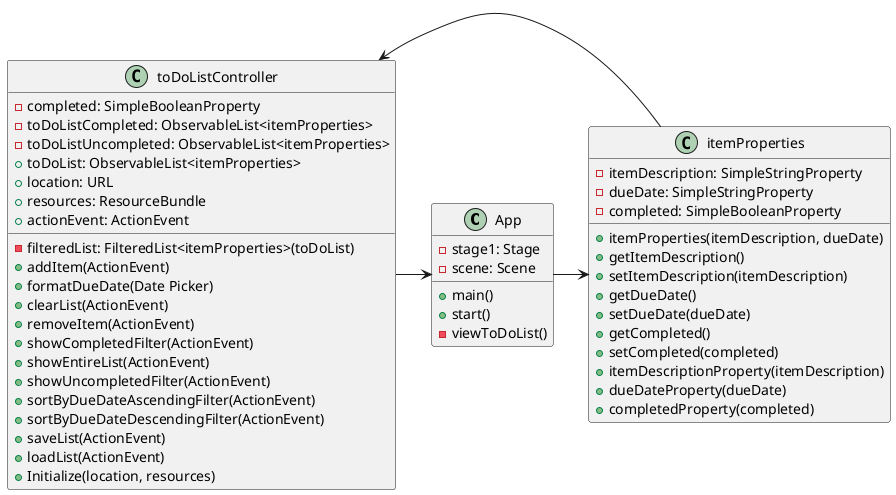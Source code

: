 @startuml
'https://plantuml.com/class-diagram

Class App {
- stage1: Stage
- scene: Scene

+ main()
+ start()
- viewToDoList()
}

class itemProperties {
    - itemDescription: SimpleStringProperty
    - dueDate: SimpleStringProperty
    - completed: SimpleBooleanProperty

    + itemProperties(itemDescription, dueDate)
    + getItemDescription()
    + setItemDescription(itemDescription)
    + getDueDate()
    + setDueDate(dueDate)
    + getCompleted()
    + setCompleted(completed)
    + itemDescriptionProperty(itemDescription)
    + dueDateProperty(dueDate)
    + completedProperty(completed)
}

class toDoListController {
    - completed: SimpleBooleanProperty
    - toDoListCompleted: ObservableList<itemProperties>
    - toDoListUncompleted: ObservableList<itemProperties>
    + toDoList: ObservableList<itemProperties>
    + location: URL
    + resources: ResourceBundle
    + actionEvent: ActionEvent

    - filteredList: FilteredList<itemProperties>(toDoList)
    + addItem(ActionEvent)
    + formatDueDate(Date Picker)
    + clearList(ActionEvent)
    + removeItem(ActionEvent)
    + showCompletedFilter(ActionEvent)
    + showEntireList(ActionEvent)
    + showUncompletedFilter(ActionEvent)
    + sortByDueDateAscendingFilter(ActionEvent)
    + sortByDueDateDescendingFilter(ActionEvent)
    + saveList(ActionEvent)
    + loadList(ActionEvent)
    + Initialize(location, resources)

}

toDoListController -> App
itemProperties -> toDoListController
App -> itemProperties

@enduml

